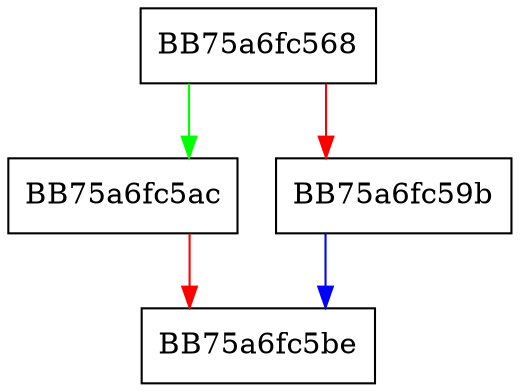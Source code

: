 digraph GetRef {
  node [shape="box"];
  graph [splines=ortho];
  BB75a6fc568 -> BB75a6fc5ac [color="green"];
  BB75a6fc568 -> BB75a6fc59b [color="red"];
  BB75a6fc59b -> BB75a6fc5be [color="blue"];
  BB75a6fc5ac -> BB75a6fc5be [color="red"];
}